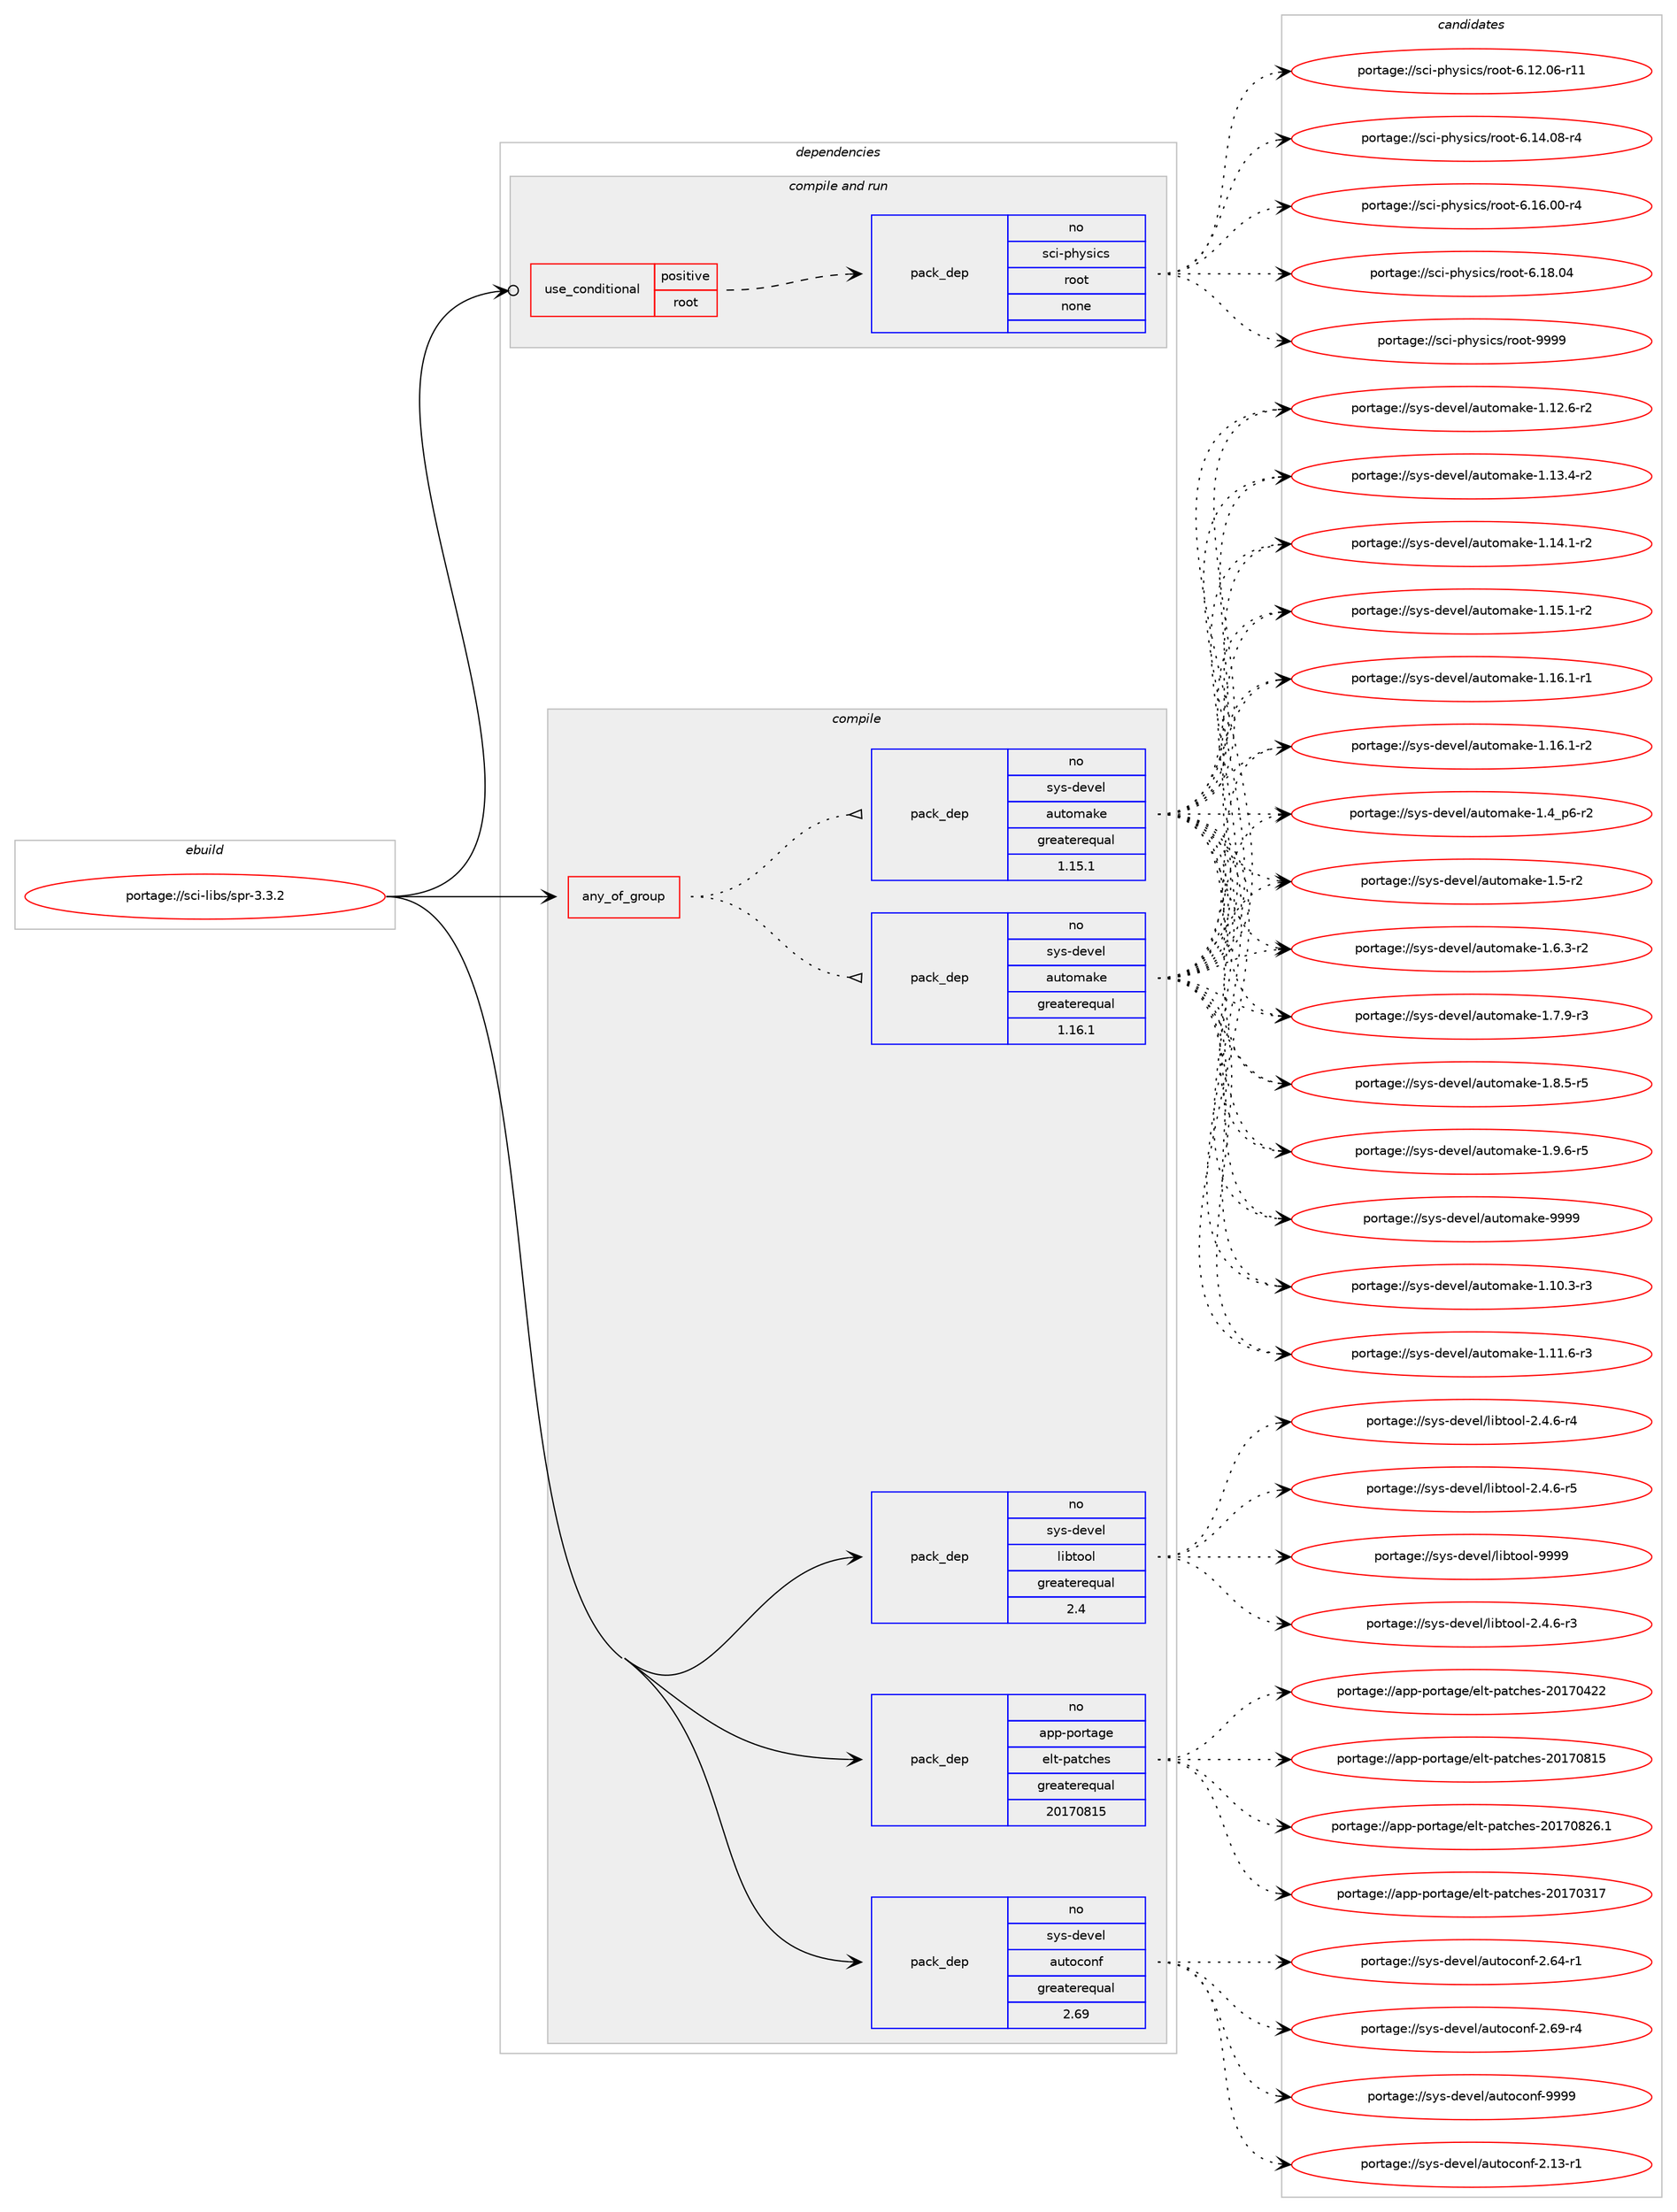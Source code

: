 digraph prolog {

# *************
# Graph options
# *************

newrank=true;
concentrate=true;
compound=true;
graph [rankdir=LR,fontname=Helvetica,fontsize=10,ranksep=1.5];#, ranksep=2.5, nodesep=0.2];
edge  [arrowhead=vee];
node  [fontname=Helvetica,fontsize=10];

# **********
# The ebuild
# **********

subgraph cluster_leftcol {
color=gray;
rank=same;
label=<<i>ebuild</i>>;
id [label="portage://sci-libs/spr-3.3.2", color=red, width=4, href="../sci-libs/spr-3.3.2.svg"];
}

# ****************
# The dependencies
# ****************

subgraph cluster_midcol {
color=gray;
label=<<i>dependencies</i>>;
subgraph cluster_compile {
fillcolor="#eeeeee";
style=filled;
label=<<i>compile</i>>;
subgraph any6470 {
dependency392893 [label=<<TABLE BORDER="0" CELLBORDER="1" CELLSPACING="0" CELLPADDING="4"><TR><TD CELLPADDING="10">any_of_group</TD></TR></TABLE>>, shape=none, color=red];subgraph pack288945 {
dependency392894 [label=<<TABLE BORDER="0" CELLBORDER="1" CELLSPACING="0" CELLPADDING="4" WIDTH="220"><TR><TD ROWSPAN="6" CELLPADDING="30">pack_dep</TD></TR><TR><TD WIDTH="110">no</TD></TR><TR><TD>sys-devel</TD></TR><TR><TD>automake</TD></TR><TR><TD>greaterequal</TD></TR><TR><TD>1.16.1</TD></TR></TABLE>>, shape=none, color=blue];
}
dependency392893:e -> dependency392894:w [weight=20,style="dotted",arrowhead="oinv"];
subgraph pack288946 {
dependency392895 [label=<<TABLE BORDER="0" CELLBORDER="1" CELLSPACING="0" CELLPADDING="4" WIDTH="220"><TR><TD ROWSPAN="6" CELLPADDING="30">pack_dep</TD></TR><TR><TD WIDTH="110">no</TD></TR><TR><TD>sys-devel</TD></TR><TR><TD>automake</TD></TR><TR><TD>greaterequal</TD></TR><TR><TD>1.15.1</TD></TR></TABLE>>, shape=none, color=blue];
}
dependency392893:e -> dependency392895:w [weight=20,style="dotted",arrowhead="oinv"];
}
id:e -> dependency392893:w [weight=20,style="solid",arrowhead="vee"];
subgraph pack288947 {
dependency392896 [label=<<TABLE BORDER="0" CELLBORDER="1" CELLSPACING="0" CELLPADDING="4" WIDTH="220"><TR><TD ROWSPAN="6" CELLPADDING="30">pack_dep</TD></TR><TR><TD WIDTH="110">no</TD></TR><TR><TD>app-portage</TD></TR><TR><TD>elt-patches</TD></TR><TR><TD>greaterequal</TD></TR><TR><TD>20170815</TD></TR></TABLE>>, shape=none, color=blue];
}
id:e -> dependency392896:w [weight=20,style="solid",arrowhead="vee"];
subgraph pack288948 {
dependency392897 [label=<<TABLE BORDER="0" CELLBORDER="1" CELLSPACING="0" CELLPADDING="4" WIDTH="220"><TR><TD ROWSPAN="6" CELLPADDING="30">pack_dep</TD></TR><TR><TD WIDTH="110">no</TD></TR><TR><TD>sys-devel</TD></TR><TR><TD>autoconf</TD></TR><TR><TD>greaterequal</TD></TR><TR><TD>2.69</TD></TR></TABLE>>, shape=none, color=blue];
}
id:e -> dependency392897:w [weight=20,style="solid",arrowhead="vee"];
subgraph pack288949 {
dependency392898 [label=<<TABLE BORDER="0" CELLBORDER="1" CELLSPACING="0" CELLPADDING="4" WIDTH="220"><TR><TD ROWSPAN="6" CELLPADDING="30">pack_dep</TD></TR><TR><TD WIDTH="110">no</TD></TR><TR><TD>sys-devel</TD></TR><TR><TD>libtool</TD></TR><TR><TD>greaterequal</TD></TR><TR><TD>2.4</TD></TR></TABLE>>, shape=none, color=blue];
}
id:e -> dependency392898:w [weight=20,style="solid",arrowhead="vee"];
}
subgraph cluster_compileandrun {
fillcolor="#eeeeee";
style=filled;
label=<<i>compile and run</i>>;
subgraph cond97274 {
dependency392899 [label=<<TABLE BORDER="0" CELLBORDER="1" CELLSPACING="0" CELLPADDING="4"><TR><TD ROWSPAN="3" CELLPADDING="10">use_conditional</TD></TR><TR><TD>positive</TD></TR><TR><TD>root</TD></TR></TABLE>>, shape=none, color=red];
subgraph pack288950 {
dependency392900 [label=<<TABLE BORDER="0" CELLBORDER="1" CELLSPACING="0" CELLPADDING="4" WIDTH="220"><TR><TD ROWSPAN="6" CELLPADDING="30">pack_dep</TD></TR><TR><TD WIDTH="110">no</TD></TR><TR><TD>sci-physics</TD></TR><TR><TD>root</TD></TR><TR><TD>none</TD></TR><TR><TD></TD></TR></TABLE>>, shape=none, color=blue];
}
dependency392899:e -> dependency392900:w [weight=20,style="dashed",arrowhead="vee"];
}
id:e -> dependency392899:w [weight=20,style="solid",arrowhead="odotvee"];
}
subgraph cluster_run {
fillcolor="#eeeeee";
style=filled;
label=<<i>run</i>>;
}
}

# **************
# The candidates
# **************

subgraph cluster_choices {
rank=same;
color=gray;
label=<<i>candidates</i>>;

subgraph choice288945 {
color=black;
nodesep=1;
choiceportage11512111545100101118101108479711711611110997107101454946494846514511451 [label="portage://sys-devel/automake-1.10.3-r3", color=red, width=4,href="../sys-devel/automake-1.10.3-r3.svg"];
choiceportage11512111545100101118101108479711711611110997107101454946494946544511451 [label="portage://sys-devel/automake-1.11.6-r3", color=red, width=4,href="../sys-devel/automake-1.11.6-r3.svg"];
choiceportage11512111545100101118101108479711711611110997107101454946495046544511450 [label="portage://sys-devel/automake-1.12.6-r2", color=red, width=4,href="../sys-devel/automake-1.12.6-r2.svg"];
choiceportage11512111545100101118101108479711711611110997107101454946495146524511450 [label="portage://sys-devel/automake-1.13.4-r2", color=red, width=4,href="../sys-devel/automake-1.13.4-r2.svg"];
choiceportage11512111545100101118101108479711711611110997107101454946495246494511450 [label="portage://sys-devel/automake-1.14.1-r2", color=red, width=4,href="../sys-devel/automake-1.14.1-r2.svg"];
choiceportage11512111545100101118101108479711711611110997107101454946495346494511450 [label="portage://sys-devel/automake-1.15.1-r2", color=red, width=4,href="../sys-devel/automake-1.15.1-r2.svg"];
choiceportage11512111545100101118101108479711711611110997107101454946495446494511449 [label="portage://sys-devel/automake-1.16.1-r1", color=red, width=4,href="../sys-devel/automake-1.16.1-r1.svg"];
choiceportage11512111545100101118101108479711711611110997107101454946495446494511450 [label="portage://sys-devel/automake-1.16.1-r2", color=red, width=4,href="../sys-devel/automake-1.16.1-r2.svg"];
choiceportage115121115451001011181011084797117116111109971071014549465295112544511450 [label="portage://sys-devel/automake-1.4_p6-r2", color=red, width=4,href="../sys-devel/automake-1.4_p6-r2.svg"];
choiceportage11512111545100101118101108479711711611110997107101454946534511450 [label="portage://sys-devel/automake-1.5-r2", color=red, width=4,href="../sys-devel/automake-1.5-r2.svg"];
choiceportage115121115451001011181011084797117116111109971071014549465446514511450 [label="portage://sys-devel/automake-1.6.3-r2", color=red, width=4,href="../sys-devel/automake-1.6.3-r2.svg"];
choiceportage115121115451001011181011084797117116111109971071014549465546574511451 [label="portage://sys-devel/automake-1.7.9-r3", color=red, width=4,href="../sys-devel/automake-1.7.9-r3.svg"];
choiceportage115121115451001011181011084797117116111109971071014549465646534511453 [label="portage://sys-devel/automake-1.8.5-r5", color=red, width=4,href="../sys-devel/automake-1.8.5-r5.svg"];
choiceportage115121115451001011181011084797117116111109971071014549465746544511453 [label="portage://sys-devel/automake-1.9.6-r5", color=red, width=4,href="../sys-devel/automake-1.9.6-r5.svg"];
choiceportage115121115451001011181011084797117116111109971071014557575757 [label="portage://sys-devel/automake-9999", color=red, width=4,href="../sys-devel/automake-9999.svg"];
dependency392894:e -> choiceportage11512111545100101118101108479711711611110997107101454946494846514511451:w [style=dotted,weight="100"];
dependency392894:e -> choiceportage11512111545100101118101108479711711611110997107101454946494946544511451:w [style=dotted,weight="100"];
dependency392894:e -> choiceportage11512111545100101118101108479711711611110997107101454946495046544511450:w [style=dotted,weight="100"];
dependency392894:e -> choiceportage11512111545100101118101108479711711611110997107101454946495146524511450:w [style=dotted,weight="100"];
dependency392894:e -> choiceportage11512111545100101118101108479711711611110997107101454946495246494511450:w [style=dotted,weight="100"];
dependency392894:e -> choiceportage11512111545100101118101108479711711611110997107101454946495346494511450:w [style=dotted,weight="100"];
dependency392894:e -> choiceportage11512111545100101118101108479711711611110997107101454946495446494511449:w [style=dotted,weight="100"];
dependency392894:e -> choiceportage11512111545100101118101108479711711611110997107101454946495446494511450:w [style=dotted,weight="100"];
dependency392894:e -> choiceportage115121115451001011181011084797117116111109971071014549465295112544511450:w [style=dotted,weight="100"];
dependency392894:e -> choiceportage11512111545100101118101108479711711611110997107101454946534511450:w [style=dotted,weight="100"];
dependency392894:e -> choiceportage115121115451001011181011084797117116111109971071014549465446514511450:w [style=dotted,weight="100"];
dependency392894:e -> choiceportage115121115451001011181011084797117116111109971071014549465546574511451:w [style=dotted,weight="100"];
dependency392894:e -> choiceportage115121115451001011181011084797117116111109971071014549465646534511453:w [style=dotted,weight="100"];
dependency392894:e -> choiceportage115121115451001011181011084797117116111109971071014549465746544511453:w [style=dotted,weight="100"];
dependency392894:e -> choiceportage115121115451001011181011084797117116111109971071014557575757:w [style=dotted,weight="100"];
}
subgraph choice288946 {
color=black;
nodesep=1;
choiceportage11512111545100101118101108479711711611110997107101454946494846514511451 [label="portage://sys-devel/automake-1.10.3-r3", color=red, width=4,href="../sys-devel/automake-1.10.3-r3.svg"];
choiceportage11512111545100101118101108479711711611110997107101454946494946544511451 [label="portage://sys-devel/automake-1.11.6-r3", color=red, width=4,href="../sys-devel/automake-1.11.6-r3.svg"];
choiceportage11512111545100101118101108479711711611110997107101454946495046544511450 [label="portage://sys-devel/automake-1.12.6-r2", color=red, width=4,href="../sys-devel/automake-1.12.6-r2.svg"];
choiceportage11512111545100101118101108479711711611110997107101454946495146524511450 [label="portage://sys-devel/automake-1.13.4-r2", color=red, width=4,href="../sys-devel/automake-1.13.4-r2.svg"];
choiceportage11512111545100101118101108479711711611110997107101454946495246494511450 [label="portage://sys-devel/automake-1.14.1-r2", color=red, width=4,href="../sys-devel/automake-1.14.1-r2.svg"];
choiceportage11512111545100101118101108479711711611110997107101454946495346494511450 [label="portage://sys-devel/automake-1.15.1-r2", color=red, width=4,href="../sys-devel/automake-1.15.1-r2.svg"];
choiceportage11512111545100101118101108479711711611110997107101454946495446494511449 [label="portage://sys-devel/automake-1.16.1-r1", color=red, width=4,href="../sys-devel/automake-1.16.1-r1.svg"];
choiceportage11512111545100101118101108479711711611110997107101454946495446494511450 [label="portage://sys-devel/automake-1.16.1-r2", color=red, width=4,href="../sys-devel/automake-1.16.1-r2.svg"];
choiceportage115121115451001011181011084797117116111109971071014549465295112544511450 [label="portage://sys-devel/automake-1.4_p6-r2", color=red, width=4,href="../sys-devel/automake-1.4_p6-r2.svg"];
choiceportage11512111545100101118101108479711711611110997107101454946534511450 [label="portage://sys-devel/automake-1.5-r2", color=red, width=4,href="../sys-devel/automake-1.5-r2.svg"];
choiceportage115121115451001011181011084797117116111109971071014549465446514511450 [label="portage://sys-devel/automake-1.6.3-r2", color=red, width=4,href="../sys-devel/automake-1.6.3-r2.svg"];
choiceportage115121115451001011181011084797117116111109971071014549465546574511451 [label="portage://sys-devel/automake-1.7.9-r3", color=red, width=4,href="../sys-devel/automake-1.7.9-r3.svg"];
choiceportage115121115451001011181011084797117116111109971071014549465646534511453 [label="portage://sys-devel/automake-1.8.5-r5", color=red, width=4,href="../sys-devel/automake-1.8.5-r5.svg"];
choiceportage115121115451001011181011084797117116111109971071014549465746544511453 [label="portage://sys-devel/automake-1.9.6-r5", color=red, width=4,href="../sys-devel/automake-1.9.6-r5.svg"];
choiceportage115121115451001011181011084797117116111109971071014557575757 [label="portage://sys-devel/automake-9999", color=red, width=4,href="../sys-devel/automake-9999.svg"];
dependency392895:e -> choiceportage11512111545100101118101108479711711611110997107101454946494846514511451:w [style=dotted,weight="100"];
dependency392895:e -> choiceportage11512111545100101118101108479711711611110997107101454946494946544511451:w [style=dotted,weight="100"];
dependency392895:e -> choiceportage11512111545100101118101108479711711611110997107101454946495046544511450:w [style=dotted,weight="100"];
dependency392895:e -> choiceportage11512111545100101118101108479711711611110997107101454946495146524511450:w [style=dotted,weight="100"];
dependency392895:e -> choiceportage11512111545100101118101108479711711611110997107101454946495246494511450:w [style=dotted,weight="100"];
dependency392895:e -> choiceportage11512111545100101118101108479711711611110997107101454946495346494511450:w [style=dotted,weight="100"];
dependency392895:e -> choiceportage11512111545100101118101108479711711611110997107101454946495446494511449:w [style=dotted,weight="100"];
dependency392895:e -> choiceportage11512111545100101118101108479711711611110997107101454946495446494511450:w [style=dotted,weight="100"];
dependency392895:e -> choiceportage115121115451001011181011084797117116111109971071014549465295112544511450:w [style=dotted,weight="100"];
dependency392895:e -> choiceportage11512111545100101118101108479711711611110997107101454946534511450:w [style=dotted,weight="100"];
dependency392895:e -> choiceportage115121115451001011181011084797117116111109971071014549465446514511450:w [style=dotted,weight="100"];
dependency392895:e -> choiceportage115121115451001011181011084797117116111109971071014549465546574511451:w [style=dotted,weight="100"];
dependency392895:e -> choiceportage115121115451001011181011084797117116111109971071014549465646534511453:w [style=dotted,weight="100"];
dependency392895:e -> choiceportage115121115451001011181011084797117116111109971071014549465746544511453:w [style=dotted,weight="100"];
dependency392895:e -> choiceportage115121115451001011181011084797117116111109971071014557575757:w [style=dotted,weight="100"];
}
subgraph choice288947 {
color=black;
nodesep=1;
choiceportage97112112451121111141169710310147101108116451129711699104101115455048495548514955 [label="portage://app-portage/elt-patches-20170317", color=red, width=4,href="../app-portage/elt-patches-20170317.svg"];
choiceportage97112112451121111141169710310147101108116451129711699104101115455048495548525050 [label="portage://app-portage/elt-patches-20170422", color=red, width=4,href="../app-portage/elt-patches-20170422.svg"];
choiceportage97112112451121111141169710310147101108116451129711699104101115455048495548564953 [label="portage://app-portage/elt-patches-20170815", color=red, width=4,href="../app-portage/elt-patches-20170815.svg"];
choiceportage971121124511211111411697103101471011081164511297116991041011154550484955485650544649 [label="portage://app-portage/elt-patches-20170826.1", color=red, width=4,href="../app-portage/elt-patches-20170826.1.svg"];
dependency392896:e -> choiceportage97112112451121111141169710310147101108116451129711699104101115455048495548514955:w [style=dotted,weight="100"];
dependency392896:e -> choiceportage97112112451121111141169710310147101108116451129711699104101115455048495548525050:w [style=dotted,weight="100"];
dependency392896:e -> choiceportage97112112451121111141169710310147101108116451129711699104101115455048495548564953:w [style=dotted,weight="100"];
dependency392896:e -> choiceportage971121124511211111411697103101471011081164511297116991041011154550484955485650544649:w [style=dotted,weight="100"];
}
subgraph choice288948 {
color=black;
nodesep=1;
choiceportage1151211154510010111810110847971171161119911111010245504649514511449 [label="portage://sys-devel/autoconf-2.13-r1", color=red, width=4,href="../sys-devel/autoconf-2.13-r1.svg"];
choiceportage1151211154510010111810110847971171161119911111010245504654524511449 [label="portage://sys-devel/autoconf-2.64-r1", color=red, width=4,href="../sys-devel/autoconf-2.64-r1.svg"];
choiceportage1151211154510010111810110847971171161119911111010245504654574511452 [label="portage://sys-devel/autoconf-2.69-r4", color=red, width=4,href="../sys-devel/autoconf-2.69-r4.svg"];
choiceportage115121115451001011181011084797117116111991111101024557575757 [label="portage://sys-devel/autoconf-9999", color=red, width=4,href="../sys-devel/autoconf-9999.svg"];
dependency392897:e -> choiceportage1151211154510010111810110847971171161119911111010245504649514511449:w [style=dotted,weight="100"];
dependency392897:e -> choiceportage1151211154510010111810110847971171161119911111010245504654524511449:w [style=dotted,weight="100"];
dependency392897:e -> choiceportage1151211154510010111810110847971171161119911111010245504654574511452:w [style=dotted,weight="100"];
dependency392897:e -> choiceportage115121115451001011181011084797117116111991111101024557575757:w [style=dotted,weight="100"];
}
subgraph choice288949 {
color=black;
nodesep=1;
choiceportage1151211154510010111810110847108105981161111111084550465246544511451 [label="portage://sys-devel/libtool-2.4.6-r3", color=red, width=4,href="../sys-devel/libtool-2.4.6-r3.svg"];
choiceportage1151211154510010111810110847108105981161111111084550465246544511452 [label="portage://sys-devel/libtool-2.4.6-r4", color=red, width=4,href="../sys-devel/libtool-2.4.6-r4.svg"];
choiceportage1151211154510010111810110847108105981161111111084550465246544511453 [label="portage://sys-devel/libtool-2.4.6-r5", color=red, width=4,href="../sys-devel/libtool-2.4.6-r5.svg"];
choiceportage1151211154510010111810110847108105981161111111084557575757 [label="portage://sys-devel/libtool-9999", color=red, width=4,href="../sys-devel/libtool-9999.svg"];
dependency392898:e -> choiceportage1151211154510010111810110847108105981161111111084550465246544511451:w [style=dotted,weight="100"];
dependency392898:e -> choiceportage1151211154510010111810110847108105981161111111084550465246544511452:w [style=dotted,weight="100"];
dependency392898:e -> choiceportage1151211154510010111810110847108105981161111111084550465246544511453:w [style=dotted,weight="100"];
dependency392898:e -> choiceportage1151211154510010111810110847108105981161111111084557575757:w [style=dotted,weight="100"];
}
subgraph choice288950 {
color=black;
nodesep=1;
choiceportage115991054511210412111510599115471141111111164554464950464854451144949 [label="portage://sci-physics/root-6.12.06-r11", color=red, width=4,href="../sci-physics/root-6.12.06-r11.svg"];
choiceportage1159910545112104121115105991154711411111111645544649524648564511452 [label="portage://sci-physics/root-6.14.08-r4", color=red, width=4,href="../sci-physics/root-6.14.08-r4.svg"];
choiceportage1159910545112104121115105991154711411111111645544649544648484511452 [label="portage://sci-physics/root-6.16.00-r4", color=red, width=4,href="../sci-physics/root-6.16.00-r4.svg"];
choiceportage115991054511210412111510599115471141111111164554464956464852 [label="portage://sci-physics/root-6.18.04", color=red, width=4,href="../sci-physics/root-6.18.04.svg"];
choiceportage115991054511210412111510599115471141111111164557575757 [label="portage://sci-physics/root-9999", color=red, width=4,href="../sci-physics/root-9999.svg"];
dependency392900:e -> choiceportage115991054511210412111510599115471141111111164554464950464854451144949:w [style=dotted,weight="100"];
dependency392900:e -> choiceportage1159910545112104121115105991154711411111111645544649524648564511452:w [style=dotted,weight="100"];
dependency392900:e -> choiceportage1159910545112104121115105991154711411111111645544649544648484511452:w [style=dotted,weight="100"];
dependency392900:e -> choiceportage115991054511210412111510599115471141111111164554464956464852:w [style=dotted,weight="100"];
dependency392900:e -> choiceportage115991054511210412111510599115471141111111164557575757:w [style=dotted,weight="100"];
}
}

}
